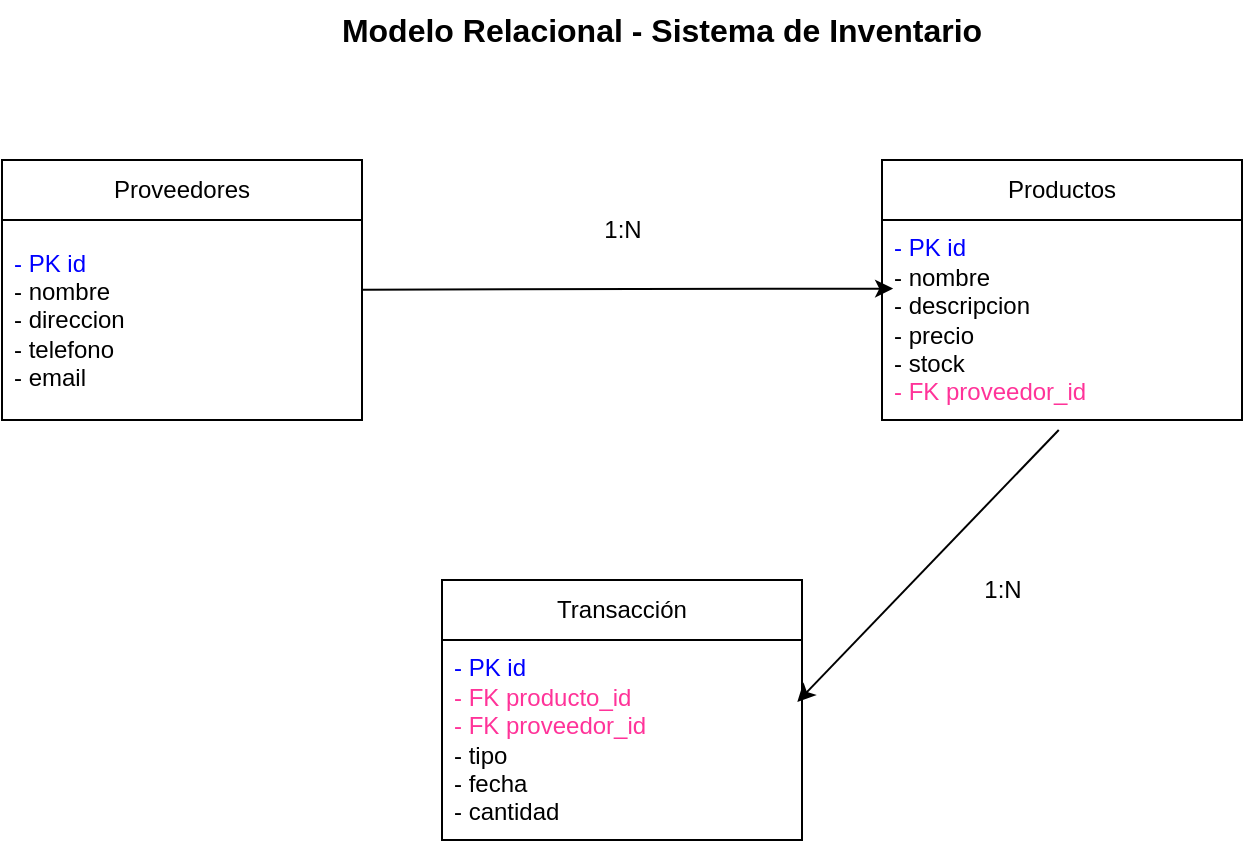 <mxfile>
    <diagram id="d3jmf_HaA8kFaK0TcC_a" name="Modelo Relacional">
        <mxGraphModel dx="532" dy="214" grid="1" gridSize="10" guides="1" tooltips="1" connect="1" arrows="1" fold="1" page="1" pageScale="1" pageWidth="850" pageHeight="1100" math="0" shadow="0">
            <root>
                <mxCell id="0"/>
                <mxCell id="1" parent="0"/>
                <mxCell id="61" value="Modelo Relacional - Sistema de Inventario" style="text;html=1;strokeColor=none;fillColor=none;align=center;verticalAlign=middle;whiteSpace=wrap;rounded=0;fontSize=16;fontStyle=1;" parent="1" vertex="1">
                    <mxGeometry x="190" y="70" width="400" height="30" as="geometry"/>
                </mxCell>
                <mxCell id="70" value="" style="ellipse;whiteSpace=wrap;html=1;aspect=fixed;fillColor=none;strokeColor=none;" parent="1" vertex="1">
                    <mxGeometry x="477" y="125" width="6" height="6" as="geometry"/>
                </mxCell>
                <mxCell id="71" value="" style="ellipse;whiteSpace=wrap;html=1;aspect=fixed;fillColor=none;strokeColor=none;" parent="1" vertex="1">
                    <mxGeometry x="477" y="125" width="6" height="6" as="geometry"/>
                </mxCell>
                <mxCell id="100" value="" style="edgeStyle=none;html=1;entryX=0.031;entryY=0.343;entryDx=0;entryDy=0;entryPerimeter=0;" parent="1" source="84" target="97" edge="1">
                    <mxGeometry relative="1" as="geometry">
                        <mxPoint x="380" y="187.4" as="targetPoint"/>
                    </mxGeometry>
                </mxCell>
                <mxCell id="84" value="Proveedores" style="swimlane;fontStyle=0;childLayout=stackLayout;horizontal=1;startSize=30;horizontalStack=0;resizeParent=1;resizeParentMax=0;resizeLast=0;collapsible=1;marginBottom=0;whiteSpace=wrap;html=1;" parent="1" vertex="1">
                    <mxGeometry x="60" y="150" width="180" height="130" as="geometry"/>
                </mxCell>
                <mxCell id="85" value="&lt;font&gt;&lt;font style=&quot;color: rgb(0, 0, 255);&quot;&gt;- PK id&lt;/font&gt;&lt;br style=&quot;scrollbar-color: rgb(226, 226, 226) rgb(251, 251, 251);&quot;&gt;&lt;/font&gt;&lt;span style=&quot;color: rgb(0, 0, 0);&quot;&gt;- nombre&lt;/span&gt;&lt;br style=&quot;color: rgb(63, 63, 63); scrollbar-color: rgb(226, 226, 226) rgb(251, 251, 251);&quot;&gt;&lt;span style=&quot;color: rgb(0, 0, 0);&quot;&gt;- direccion&lt;/span&gt;&lt;br style=&quot;color: rgb(63, 63, 63); scrollbar-color: rgb(226, 226, 226) rgb(251, 251, 251);&quot;&gt;&lt;span style=&quot;color: rgb(0, 0, 0);&quot;&gt;- telefono&lt;/span&gt;&lt;br style=&quot;color: rgb(63, 63, 63); scrollbar-color: rgb(226, 226, 226) rgb(251, 251, 251);&quot;&gt;&lt;span style=&quot;color: rgb(0, 0, 0);&quot;&gt;- email&lt;/span&gt;" style="text;strokeColor=none;fillColor=none;align=left;verticalAlign=middle;spacingLeft=4;spacingRight=4;overflow=hidden;points=[[0,0.5],[1,0.5]];portConstraint=eastwest;rotatable=0;whiteSpace=wrap;html=1;" parent="84" vertex="1">
                    <mxGeometry y="30" width="180" height="100" as="geometry"/>
                </mxCell>
                <mxCell id="96" value="Productos" style="swimlane;fontStyle=0;childLayout=stackLayout;horizontal=1;startSize=30;horizontalStack=0;resizeParent=1;resizeParentMax=0;resizeLast=0;collapsible=1;marginBottom=0;whiteSpace=wrap;html=1;" parent="1" vertex="1">
                    <mxGeometry x="500" y="150" width="180" height="130" as="geometry"/>
                </mxCell>
                <mxCell id="97" value="&lt;font&gt;&lt;span&gt;&lt;font style=&quot;color: rgb(0, 0, 255);&quot;&gt;- PK id&lt;/font&gt;&lt;/span&gt;&lt;br style=&quot;scrollbar-color: rgb(226, 226, 226) rgb(251, 251, 251); color: rgb(63, 63, 63);&quot;&gt;&lt;/font&gt;&lt;span style=&quot;color: rgb(0, 0, 0);&quot;&gt;- nombre&lt;/span&gt;&lt;br style=&quot;color: rgb(63, 63, 63); scrollbar-color: rgb(226, 226, 226) rgb(251, 251, 251);&quot;&gt;&lt;span style=&quot;color: rgb(0, 0, 0);&quot;&gt;- descripcion&lt;/span&gt;&lt;div&gt;&lt;span style=&quot;color: rgb(0, 0, 0);&quot;&gt;- precio&lt;/span&gt;&lt;/div&gt;&lt;div&gt;&lt;span style=&quot;color: rgb(0, 0, 0);&quot;&gt;- stock&lt;/span&gt;&lt;/div&gt;&lt;div&gt;&lt;span&gt;&lt;font style=&quot;color: rgb(255, 51, 153);&quot;&gt;- FK proveedor_id&lt;/font&gt;&lt;/span&gt;&lt;/div&gt;" style="text;strokeColor=none;fillColor=none;align=left;verticalAlign=middle;spacingLeft=4;spacingRight=4;overflow=hidden;points=[[0,0.5],[1,0.5]];portConstraint=eastwest;rotatable=0;whiteSpace=wrap;html=1;" parent="96" vertex="1">
                    <mxGeometry y="30" width="180" height="100" as="geometry"/>
                </mxCell>
                <mxCell id="101" value="1:N" style="text;html=1;align=center;verticalAlign=middle;resizable=0;points=[];autosize=1;strokeColor=none;fillColor=none;" parent="1" vertex="1">
                    <mxGeometry x="350" y="170" width="40" height="30" as="geometry"/>
                </mxCell>
                <mxCell id="103" value="Transacción" style="swimlane;fontStyle=0;childLayout=stackLayout;horizontal=1;startSize=30;horizontalStack=0;resizeParent=1;resizeParentMax=0;resizeLast=0;collapsible=1;marginBottom=0;whiteSpace=wrap;html=1;" parent="1" vertex="1">
                    <mxGeometry x="280" y="360" width="180" height="130" as="geometry"/>
                </mxCell>
                <mxCell id="104" value="&lt;font&gt;&lt;span&gt;&lt;font style=&quot;color: rgb(0, 0, 255);&quot;&gt;- PK id&lt;/font&gt;&lt;/span&gt;&lt;br style=&quot;scrollbar-color: rgb(226, 226, 226) rgb(251, 251, 251); color: rgb(63, 63, 63);&quot;&gt;&lt;/font&gt;&lt;span&gt;&lt;font style=&quot;color: rgb(255, 51, 153);&quot;&gt;- FK producto_id&lt;/font&gt;&lt;/span&gt;&lt;div&gt;&lt;span style=&quot;color: rgb(0, 0, 0);&quot;&gt;&lt;font style=&quot;color: rgb(255, 51, 153);&quot;&gt;- FK proveedor_id&lt;/font&gt;&lt;/span&gt;&lt;/div&gt;&lt;div&gt;&lt;span style=&quot;color: rgb(0, 0, 0);&quot;&gt;- tipo&lt;/span&gt;&lt;/div&gt;&lt;div&gt;&lt;span style=&quot;color: rgb(0, 0, 0);&quot;&gt;- fecha&lt;/span&gt;&lt;/div&gt;&lt;div&gt;&lt;span style=&quot;color: rgb(0, 0, 0);&quot;&gt;- cantidad&lt;/span&gt;&lt;/div&gt;" style="text;strokeColor=none;fillColor=none;align=left;verticalAlign=middle;spacingLeft=4;spacingRight=4;overflow=hidden;points=[[0,0.5],[1,0.5]];portConstraint=eastwest;rotatable=0;whiteSpace=wrap;html=1;" parent="103" vertex="1">
                    <mxGeometry y="30" width="180" height="100" as="geometry"/>
                </mxCell>
                <mxCell id="105" value="" style="edgeStyle=none;html=1;entryX=0.987;entryY=0.31;entryDx=0;entryDy=0;entryPerimeter=0;exitX=0.491;exitY=1.05;exitDx=0;exitDy=0;exitPerimeter=0;" parent="1" source="97" target="104" edge="1">
                    <mxGeometry relative="1" as="geometry">
                        <mxPoint x="425" y="375.33" as="sourcePoint"/>
                        <mxPoint x="691" y="374.33" as="targetPoint"/>
                    </mxGeometry>
                </mxCell>
                <mxCell id="106" value="1:N" style="text;html=1;align=center;verticalAlign=middle;resizable=0;points=[];autosize=1;strokeColor=none;fillColor=none;" parent="1" vertex="1">
                    <mxGeometry x="540" y="350" width="40" height="30" as="geometry"/>
                </mxCell>
            </root>
        </mxGraphModel>
    </diagram>
</mxfile>